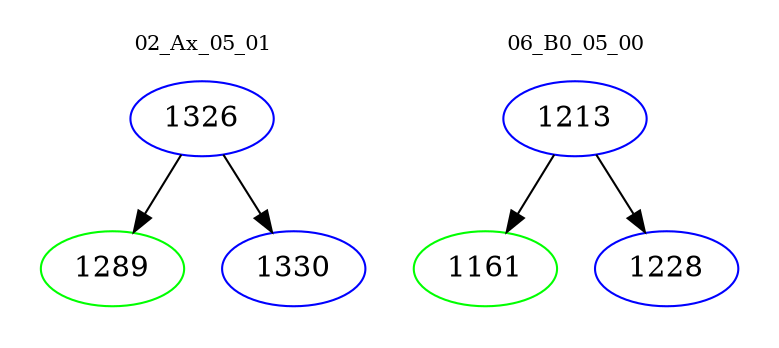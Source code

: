 digraph{
subgraph cluster_0 {
color = white
label = "02_Ax_05_01";
fontsize=10;
T0_1326 [label="1326", color="blue"]
T0_1326 -> T0_1289 [color="black"]
T0_1289 [label="1289", color="green"]
T0_1326 -> T0_1330 [color="black"]
T0_1330 [label="1330", color="blue"]
}
subgraph cluster_1 {
color = white
label = "06_B0_05_00";
fontsize=10;
T1_1213 [label="1213", color="blue"]
T1_1213 -> T1_1161 [color="black"]
T1_1161 [label="1161", color="green"]
T1_1213 -> T1_1228 [color="black"]
T1_1228 [label="1228", color="blue"]
}
}
